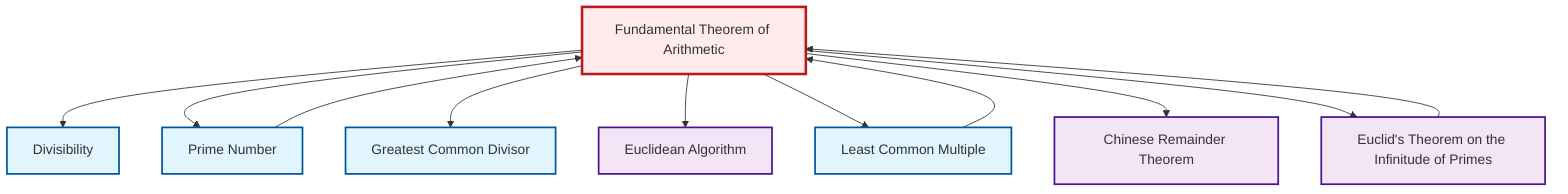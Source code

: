 graph TD
    classDef definition fill:#e1f5fe,stroke:#01579b,stroke-width:2px
    classDef theorem fill:#f3e5f5,stroke:#4a148c,stroke-width:2px
    classDef axiom fill:#fff3e0,stroke:#e65100,stroke-width:2px
    classDef example fill:#e8f5e9,stroke:#1b5e20,stroke-width:2px
    classDef current fill:#ffebee,stroke:#b71c1c,stroke-width:3px
    def-gcd["Greatest Common Divisor"]:::definition
    thm-euclidean-algorithm["Euclidean Algorithm"]:::theorem
    thm-fundamental-arithmetic["Fundamental Theorem of Arithmetic"]:::theorem
    def-prime["Prime Number"]:::definition
    def-divisibility["Divisibility"]:::definition
    thm-chinese-remainder["Chinese Remainder Theorem"]:::theorem
    thm-euclid-infinitude-primes["Euclid's Theorem on the Infinitude of Primes"]:::theorem
    def-lcm["Least Common Multiple"]:::definition
    thm-fundamental-arithmetic --> def-divisibility
    thm-fundamental-arithmetic --> def-prime
    thm-fundamental-arithmetic --> def-gcd
    thm-fundamental-arithmetic --> thm-euclidean-algorithm
    def-lcm --> thm-fundamental-arithmetic
    def-prime --> thm-fundamental-arithmetic
    thm-fundamental-arithmetic --> def-lcm
    thm-fundamental-arithmetic --> thm-chinese-remainder
    thm-euclid-infinitude-primes --> thm-fundamental-arithmetic
    thm-fundamental-arithmetic --> thm-euclid-infinitude-primes
    class thm-fundamental-arithmetic current